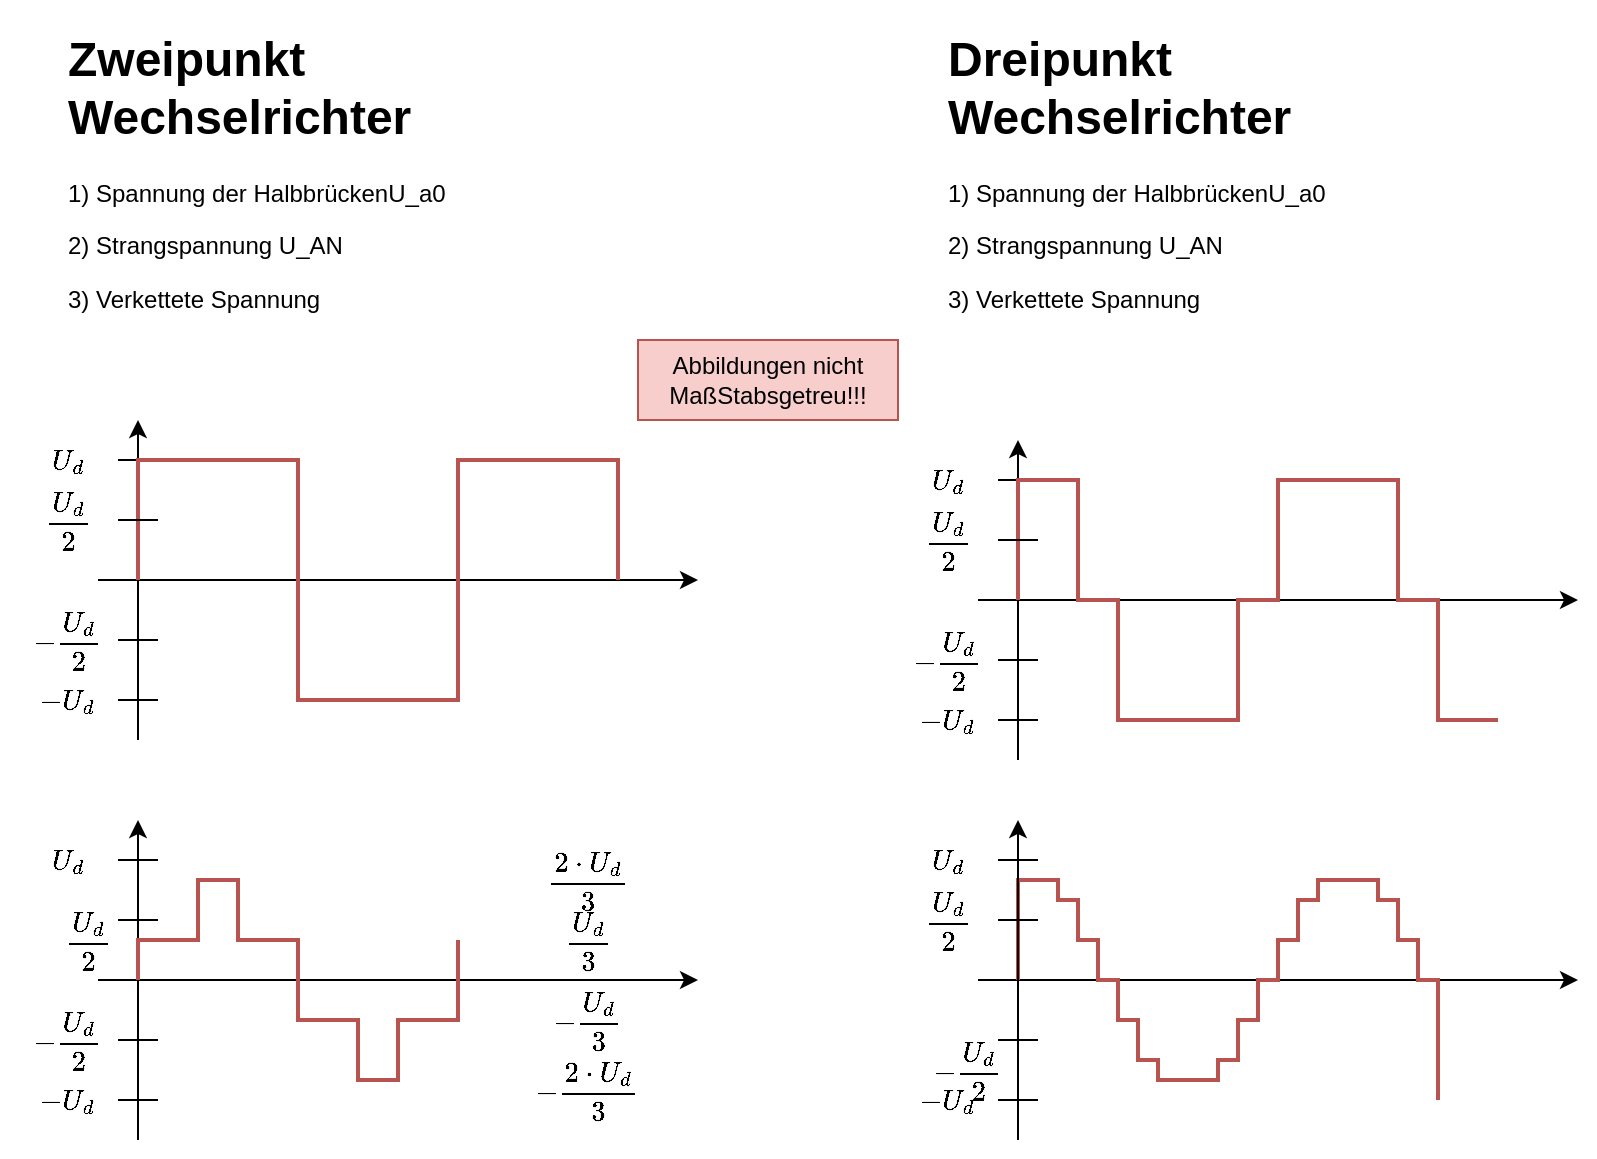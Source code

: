 <mxfile version="22.1.2" type="device">
  <diagram name="Seite-1" id="_KZq46WEIiSFuVHRx1rl">
    <mxGraphModel dx="717" dy="418" grid="1" gridSize="10" guides="1" tooltips="1" connect="1" arrows="1" fold="1" page="1" pageScale="1" pageWidth="827" pageHeight="1169" math="1" shadow="0">
      <root>
        <mxCell id="0" />
        <mxCell id="1" parent="0" />
        <mxCell id="a2_H5RpbEo5zHHFtTsIT-2" value="&lt;h1&gt;Zweipunkt Wechselrichter&lt;/h1&gt;&lt;p&gt;1) Spannung der HalbbrückenU_a0&lt;/p&gt;&lt;p&gt;2) Strangspannung U_AN&lt;/p&gt;&lt;p&gt;3) Verkettete Spannung&lt;/p&gt;&lt;p&gt;&lt;br&gt;&lt;/p&gt;" style="text;html=1;strokeColor=none;fillColor=none;spacing=5;spacingTop=-20;whiteSpace=wrap;overflow=hidden;rounded=0;" vertex="1" parent="1">
          <mxGeometry x="40" y="40" width="240" height="160" as="geometry" />
        </mxCell>
        <mxCell id="a2_H5RpbEo5zHHFtTsIT-3" value="&lt;h1&gt;Dreipunkt Wechselrichter&lt;/h1&gt;&lt;p style=&quot;border-color: var(--border-color);&quot;&gt;1) Spannung der HalbbrückenU_a0&lt;/p&gt;&lt;p style=&quot;border-color: var(--border-color);&quot;&gt;2) Strangspannung U_AN&lt;/p&gt;&lt;p style=&quot;border-color: var(--border-color);&quot;&gt;3) Verkettete Spannung&lt;/p&gt;&lt;p style=&quot;border-color: var(--border-color);&quot;&gt;&lt;br style=&quot;border-color: var(--border-color);&quot;&gt;&lt;/p&gt;" style="text;html=1;strokeColor=none;fillColor=none;spacing=5;spacingTop=-20;whiteSpace=wrap;overflow=hidden;rounded=0;" vertex="1" parent="1">
          <mxGeometry x="480" y="40" width="240" height="160" as="geometry" />
        </mxCell>
        <mxCell id="a2_H5RpbEo5zHHFtTsIT-4" value="" style="endArrow=classic;html=1;rounded=0;" edge="1" parent="1">
          <mxGeometry width="50" height="50" relative="1" as="geometry">
            <mxPoint x="80" y="400" as="sourcePoint" />
            <mxPoint x="80" y="240" as="targetPoint" />
          </mxGeometry>
        </mxCell>
        <mxCell id="a2_H5RpbEo5zHHFtTsIT-5" value="" style="endArrow=classic;html=1;rounded=0;" edge="1" parent="1">
          <mxGeometry width="50" height="50" relative="1" as="geometry">
            <mxPoint x="60" y="320" as="sourcePoint" />
            <mxPoint x="360" y="320" as="targetPoint" />
          </mxGeometry>
        </mxCell>
        <mxCell id="a2_H5RpbEo5zHHFtTsIT-6" value="" style="endArrow=none;html=1;rounded=0;" edge="1" parent="1">
          <mxGeometry width="50" height="50" relative="1" as="geometry">
            <mxPoint x="70" y="260" as="sourcePoint" />
            <mxPoint x="90" y="260" as="targetPoint" />
          </mxGeometry>
        </mxCell>
        <mxCell id="a2_H5RpbEo5zHHFtTsIT-8" value="" style="endArrow=none;html=1;rounded=0;fillColor=#f8cecc;strokeColor=#b85450;strokeWidth=2;" edge="1" parent="1">
          <mxGeometry width="50" height="50" relative="1" as="geometry">
            <mxPoint x="80" y="320" as="sourcePoint" />
            <mxPoint x="320" y="320" as="targetPoint" />
            <Array as="points">
              <mxPoint x="80" y="260" />
              <mxPoint x="160" y="260" />
              <mxPoint x="160" y="380" />
              <mxPoint x="240" y="380" />
              <mxPoint x="240" y="260" />
              <mxPoint x="320" y="260" />
            </Array>
          </mxGeometry>
        </mxCell>
        <mxCell id="a2_H5RpbEo5zHHFtTsIT-10" value="" style="endArrow=none;html=1;rounded=0;" edge="1" parent="1">
          <mxGeometry width="50" height="50" relative="1" as="geometry">
            <mxPoint x="70" y="380" as="sourcePoint" />
            <mxPoint x="90" y="380" as="targetPoint" />
          </mxGeometry>
        </mxCell>
        <mxCell id="a2_H5RpbEo5zHHFtTsIT-11" value="" style="endArrow=none;html=1;rounded=0;" edge="1" parent="1">
          <mxGeometry width="50" height="50" relative="1" as="geometry">
            <mxPoint x="70" y="350" as="sourcePoint" />
            <mxPoint x="90" y="350" as="targetPoint" />
          </mxGeometry>
        </mxCell>
        <mxCell id="a2_H5RpbEo5zHHFtTsIT-12" value="" style="endArrow=none;html=1;rounded=0;" edge="1" parent="1">
          <mxGeometry width="50" height="50" relative="1" as="geometry">
            <mxPoint x="70" y="290" as="sourcePoint" />
            <mxPoint x="90" y="290" as="targetPoint" />
          </mxGeometry>
        </mxCell>
        <mxCell id="a2_H5RpbEo5zHHFtTsIT-13" value="$$U_d$$" style="rounded=0;whiteSpace=wrap;html=1;fillColor=none;strokeColor=none;" vertex="1" parent="1">
          <mxGeometry x="30" y="250" width="30" height="20" as="geometry" />
        </mxCell>
        <mxCell id="a2_H5RpbEo5zHHFtTsIT-14" value="$$-U_d$$" style="rounded=0;whiteSpace=wrap;html=1;fillColor=none;strokeColor=none;" vertex="1" parent="1">
          <mxGeometry x="30" y="370" width="30" height="20" as="geometry" />
        </mxCell>
        <mxCell id="a2_H5RpbEo5zHHFtTsIT-15" value="$$\frac{U_d}{2}$$" style="rounded=0;whiteSpace=wrap;html=1;fillColor=none;strokeColor=none;" vertex="1" parent="1">
          <mxGeometry x="30" y="280" width="30" height="20" as="geometry" />
        </mxCell>
        <mxCell id="a2_H5RpbEo5zHHFtTsIT-16" value="$$-\frac{U_d}{2}$$" style="rounded=0;whiteSpace=wrap;html=1;fillColor=none;strokeColor=none;" vertex="1" parent="1">
          <mxGeometry x="30" y="340" width="30" height="20" as="geometry" />
        </mxCell>
        <mxCell id="a2_H5RpbEo5zHHFtTsIT-17" value="" style="endArrow=classic;html=1;rounded=0;" edge="1" parent="1">
          <mxGeometry width="50" height="50" relative="1" as="geometry">
            <mxPoint x="80" y="600" as="sourcePoint" />
            <mxPoint x="80" y="440" as="targetPoint" />
          </mxGeometry>
        </mxCell>
        <mxCell id="a2_H5RpbEo5zHHFtTsIT-18" value="" style="endArrow=classic;html=1;rounded=0;" edge="1" parent="1">
          <mxGeometry width="50" height="50" relative="1" as="geometry">
            <mxPoint x="60" y="520" as="sourcePoint" />
            <mxPoint x="360" y="520" as="targetPoint" />
          </mxGeometry>
        </mxCell>
        <mxCell id="a2_H5RpbEo5zHHFtTsIT-19" value="" style="endArrow=none;html=1;rounded=0;" edge="1" parent="1">
          <mxGeometry width="50" height="50" relative="1" as="geometry">
            <mxPoint x="70" y="460" as="sourcePoint" />
            <mxPoint x="90" y="460" as="targetPoint" />
          </mxGeometry>
        </mxCell>
        <mxCell id="a2_H5RpbEo5zHHFtTsIT-20" value="" style="endArrow=none;html=1;rounded=0;fillColor=#f8cecc;strokeColor=#b85450;strokeWidth=2;" edge="1" parent="1">
          <mxGeometry width="50" height="50" relative="1" as="geometry">
            <mxPoint x="80" y="520" as="sourcePoint" />
            <mxPoint x="240" y="500" as="targetPoint" />
            <Array as="points">
              <mxPoint x="80" y="500" />
              <mxPoint x="110" y="500" />
              <mxPoint x="110" y="470" />
              <mxPoint x="130" y="470" />
              <mxPoint x="130" y="500" />
              <mxPoint x="160" y="500" />
              <mxPoint x="160" y="540" />
              <mxPoint x="190" y="540" />
              <mxPoint x="190" y="570" />
              <mxPoint x="210" y="570" />
              <mxPoint x="210" y="540" />
              <mxPoint x="240" y="540" />
            </Array>
          </mxGeometry>
        </mxCell>
        <mxCell id="a2_H5RpbEo5zHHFtTsIT-21" value="" style="endArrow=none;html=1;rounded=0;" edge="1" parent="1">
          <mxGeometry width="50" height="50" relative="1" as="geometry">
            <mxPoint x="70" y="580" as="sourcePoint" />
            <mxPoint x="90" y="580" as="targetPoint" />
          </mxGeometry>
        </mxCell>
        <mxCell id="a2_H5RpbEo5zHHFtTsIT-22" value="" style="endArrow=none;html=1;rounded=0;" edge="1" parent="1">
          <mxGeometry width="50" height="50" relative="1" as="geometry">
            <mxPoint x="70" y="550" as="sourcePoint" />
            <mxPoint x="90" y="550" as="targetPoint" />
          </mxGeometry>
        </mxCell>
        <mxCell id="a2_H5RpbEo5zHHFtTsIT-23" value="" style="endArrow=none;html=1;rounded=0;" edge="1" parent="1">
          <mxGeometry width="50" height="50" relative="1" as="geometry">
            <mxPoint x="70" y="490" as="sourcePoint" />
            <mxPoint x="90" y="490" as="targetPoint" />
          </mxGeometry>
        </mxCell>
        <mxCell id="a2_H5RpbEo5zHHFtTsIT-24" value="$$U_d$$" style="rounded=0;whiteSpace=wrap;html=1;fillColor=none;strokeColor=none;" vertex="1" parent="1">
          <mxGeometry x="30" y="450" width="30" height="20" as="geometry" />
        </mxCell>
        <mxCell id="a2_H5RpbEo5zHHFtTsIT-25" value="$$-U_d$$" style="rounded=0;whiteSpace=wrap;html=1;fillColor=none;strokeColor=none;" vertex="1" parent="1">
          <mxGeometry x="30" y="570" width="30" height="20" as="geometry" />
        </mxCell>
        <mxCell id="a2_H5RpbEo5zHHFtTsIT-26" value="$$\frac{U_d}{3}$$" style="rounded=0;whiteSpace=wrap;html=1;fillColor=none;strokeColor=none;" vertex="1" parent="1">
          <mxGeometry x="290" y="490" width="30" height="20" as="geometry" />
        </mxCell>
        <mxCell id="a2_H5RpbEo5zHHFtTsIT-27" value="$$-\frac{U_d}{2}$$" style="rounded=0;whiteSpace=wrap;html=1;fillColor=none;strokeColor=none;" vertex="1" parent="1">
          <mxGeometry x="30" y="540" width="30" height="20" as="geometry" />
        </mxCell>
        <mxCell id="a2_H5RpbEo5zHHFtTsIT-28" value="$$\frac{U_d}{2}$$" style="rounded=0;whiteSpace=wrap;html=1;fillColor=none;strokeColor=none;" vertex="1" parent="1">
          <mxGeometry x="40" y="490" width="30" height="20" as="geometry" />
        </mxCell>
        <mxCell id="a2_H5RpbEo5zHHFtTsIT-29" value="$$\frac{2\cdot U_d}{3}$$" style="rounded=0;whiteSpace=wrap;html=1;fillColor=none;strokeColor=none;" vertex="1" parent="1">
          <mxGeometry x="290" y="460" width="30" height="20" as="geometry" />
        </mxCell>
        <mxCell id="a2_H5RpbEo5zHHFtTsIT-30" value="$$-\frac{U_d}{3}$$" style="rounded=0;whiteSpace=wrap;html=1;fillColor=none;strokeColor=none;" vertex="1" parent="1">
          <mxGeometry x="290" y="530" width="30" height="20" as="geometry" />
        </mxCell>
        <mxCell id="a2_H5RpbEo5zHHFtTsIT-31" value="$$-\frac{2\cdot U_d}{3}$$" style="rounded=0;whiteSpace=wrap;html=1;fillColor=none;strokeColor=none;" vertex="1" parent="1">
          <mxGeometry x="290" y="565" width="30" height="20" as="geometry" />
        </mxCell>
        <mxCell id="a2_H5RpbEo5zHHFtTsIT-32" value="" style="endArrow=classic;html=1;rounded=0;" edge="1" parent="1">
          <mxGeometry width="50" height="50" relative="1" as="geometry">
            <mxPoint x="520" y="410" as="sourcePoint" />
            <mxPoint x="520" y="250" as="targetPoint" />
          </mxGeometry>
        </mxCell>
        <mxCell id="a2_H5RpbEo5zHHFtTsIT-33" value="" style="endArrow=classic;html=1;rounded=0;" edge="1" parent="1">
          <mxGeometry width="50" height="50" relative="1" as="geometry">
            <mxPoint x="500" y="330" as="sourcePoint" />
            <mxPoint x="800" y="330" as="targetPoint" />
          </mxGeometry>
        </mxCell>
        <mxCell id="a2_H5RpbEo5zHHFtTsIT-34" value="" style="endArrow=none;html=1;rounded=0;" edge="1" parent="1">
          <mxGeometry width="50" height="50" relative="1" as="geometry">
            <mxPoint x="510" y="270" as="sourcePoint" />
            <mxPoint x="530" y="270" as="targetPoint" />
          </mxGeometry>
        </mxCell>
        <mxCell id="a2_H5RpbEo5zHHFtTsIT-35" value="" style="endArrow=none;html=1;rounded=0;fillColor=#f8cecc;strokeColor=#b85450;strokeWidth=2;" edge="1" parent="1">
          <mxGeometry width="50" height="50" relative="1" as="geometry">
            <mxPoint x="520" y="330" as="sourcePoint" />
            <mxPoint x="760" y="390" as="targetPoint" />
            <Array as="points">
              <mxPoint x="520" y="270" />
              <mxPoint x="550" y="270" />
              <mxPoint x="550" y="330" />
              <mxPoint x="570" y="330" />
              <mxPoint x="570" y="390" />
              <mxPoint x="630" y="390" />
              <mxPoint x="630" y="330" />
              <mxPoint x="650" y="330" />
              <mxPoint x="650" y="270" />
              <mxPoint x="710" y="270" />
              <mxPoint x="710" y="330" />
              <mxPoint x="730" y="330" />
              <mxPoint x="730" y="390" />
            </Array>
          </mxGeometry>
        </mxCell>
        <mxCell id="a2_H5RpbEo5zHHFtTsIT-36" value="" style="endArrow=none;html=1;rounded=0;" edge="1" parent="1">
          <mxGeometry width="50" height="50" relative="1" as="geometry">
            <mxPoint x="510" y="390" as="sourcePoint" />
            <mxPoint x="530" y="390" as="targetPoint" />
          </mxGeometry>
        </mxCell>
        <mxCell id="a2_H5RpbEo5zHHFtTsIT-37" value="" style="endArrow=none;html=1;rounded=0;" edge="1" parent="1">
          <mxGeometry width="50" height="50" relative="1" as="geometry">
            <mxPoint x="510" y="360" as="sourcePoint" />
            <mxPoint x="530" y="360" as="targetPoint" />
          </mxGeometry>
        </mxCell>
        <mxCell id="a2_H5RpbEo5zHHFtTsIT-38" value="" style="endArrow=none;html=1;rounded=0;" edge="1" parent="1">
          <mxGeometry width="50" height="50" relative="1" as="geometry">
            <mxPoint x="510" y="300" as="sourcePoint" />
            <mxPoint x="530" y="300" as="targetPoint" />
          </mxGeometry>
        </mxCell>
        <mxCell id="a2_H5RpbEo5zHHFtTsIT-39" value="$$U_d$$" style="rounded=0;whiteSpace=wrap;html=1;fillColor=none;strokeColor=none;" vertex="1" parent="1">
          <mxGeometry x="470" y="260" width="30" height="20" as="geometry" />
        </mxCell>
        <mxCell id="a2_H5RpbEo5zHHFtTsIT-40" value="$$-U_d$$" style="rounded=0;whiteSpace=wrap;html=1;fillColor=none;strokeColor=none;" vertex="1" parent="1">
          <mxGeometry x="470" y="380" width="30" height="20" as="geometry" />
        </mxCell>
        <mxCell id="a2_H5RpbEo5zHHFtTsIT-41" value="$$\frac{U_d}{2}$$" style="rounded=0;whiteSpace=wrap;html=1;fillColor=none;strokeColor=none;" vertex="1" parent="1">
          <mxGeometry x="470" y="290" width="30" height="20" as="geometry" />
        </mxCell>
        <mxCell id="a2_H5RpbEo5zHHFtTsIT-42" value="$$-\frac{U_d}{2}$$" style="rounded=0;whiteSpace=wrap;html=1;fillColor=none;strokeColor=none;" vertex="1" parent="1">
          <mxGeometry x="470" y="350" width="30" height="20" as="geometry" />
        </mxCell>
        <mxCell id="a2_H5RpbEo5zHHFtTsIT-44" value="" style="endArrow=classic;html=1;rounded=0;" edge="1" parent="1">
          <mxGeometry width="50" height="50" relative="1" as="geometry">
            <mxPoint x="500" y="520" as="sourcePoint" />
            <mxPoint x="800" y="520" as="targetPoint" />
          </mxGeometry>
        </mxCell>
        <mxCell id="a2_H5RpbEo5zHHFtTsIT-45" value="" style="endArrow=none;html=1;rounded=0;" edge="1" parent="1">
          <mxGeometry width="50" height="50" relative="1" as="geometry">
            <mxPoint x="510" y="460" as="sourcePoint" />
            <mxPoint x="530" y="460" as="targetPoint" />
          </mxGeometry>
        </mxCell>
        <mxCell id="a2_H5RpbEo5zHHFtTsIT-46" value="" style="endArrow=none;html=1;rounded=0;fillColor=#f8cecc;strokeColor=#b85450;strokeWidth=2;" edge="1" parent="1">
          <mxGeometry width="50" height="50" relative="1" as="geometry">
            <mxPoint x="520" y="520" as="sourcePoint" />
            <mxPoint x="730" y="580" as="targetPoint" />
            <Array as="points">
              <mxPoint x="520" y="470" />
              <mxPoint x="540" y="470" />
              <mxPoint x="540" y="480" />
              <mxPoint x="550" y="480" />
              <mxPoint x="550" y="500" />
              <mxPoint x="560" y="500" />
              <mxPoint x="560" y="520" />
              <mxPoint x="570" y="520" />
              <mxPoint x="570" y="540" />
              <mxPoint x="580" y="540" />
              <mxPoint x="580" y="560" />
              <mxPoint x="590" y="560" />
              <mxPoint x="590" y="570" />
              <mxPoint x="620" y="570" />
              <mxPoint x="620" y="560" />
              <mxPoint x="630" y="560" />
              <mxPoint x="630" y="540" />
              <mxPoint x="640" y="540" />
              <mxPoint x="640" y="520" />
              <mxPoint x="650" y="520" />
              <mxPoint x="650" y="500" />
              <mxPoint x="660" y="500" />
              <mxPoint x="660" y="480" />
              <mxPoint x="670" y="480" />
              <mxPoint x="670" y="470" />
              <mxPoint x="700" y="470" />
              <mxPoint x="700" y="480" />
              <mxPoint x="710" y="480" />
              <mxPoint x="710" y="500" />
              <mxPoint x="720" y="500" />
              <mxPoint x="720" y="520" />
              <mxPoint x="730" y="520" />
            </Array>
          </mxGeometry>
        </mxCell>
        <mxCell id="a2_H5RpbEo5zHHFtTsIT-47" value="" style="endArrow=none;html=1;rounded=0;" edge="1" parent="1">
          <mxGeometry width="50" height="50" relative="1" as="geometry">
            <mxPoint x="510" y="580" as="sourcePoint" />
            <mxPoint x="530" y="580" as="targetPoint" />
          </mxGeometry>
        </mxCell>
        <mxCell id="a2_H5RpbEo5zHHFtTsIT-48" value="" style="endArrow=none;html=1;rounded=0;" edge="1" parent="1">
          <mxGeometry width="50" height="50" relative="1" as="geometry">
            <mxPoint x="510" y="550" as="sourcePoint" />
            <mxPoint x="530" y="550" as="targetPoint" />
          </mxGeometry>
        </mxCell>
        <mxCell id="a2_H5RpbEo5zHHFtTsIT-49" value="" style="endArrow=none;html=1;rounded=0;" edge="1" parent="1">
          <mxGeometry width="50" height="50" relative="1" as="geometry">
            <mxPoint x="510" y="490" as="sourcePoint" />
            <mxPoint x="530" y="490" as="targetPoint" />
          </mxGeometry>
        </mxCell>
        <mxCell id="a2_H5RpbEo5zHHFtTsIT-50" value="$$U_d$$" style="rounded=0;whiteSpace=wrap;html=1;fillColor=none;strokeColor=none;" vertex="1" parent="1">
          <mxGeometry x="470" y="450" width="30" height="20" as="geometry" />
        </mxCell>
        <mxCell id="a2_H5RpbEo5zHHFtTsIT-51" value="$$-U_d$$" style="rounded=0;whiteSpace=wrap;html=1;fillColor=none;strokeColor=none;" vertex="1" parent="1">
          <mxGeometry x="470" y="570" width="30" height="20" as="geometry" />
        </mxCell>
        <mxCell id="a2_H5RpbEo5zHHFtTsIT-52" value="$$\frac{U_d}{2}$$" style="rounded=0;whiteSpace=wrap;html=1;fillColor=none;strokeColor=none;" vertex="1" parent="1">
          <mxGeometry x="470" y="480" width="30" height="20" as="geometry" />
        </mxCell>
        <mxCell id="a2_H5RpbEo5zHHFtTsIT-53" value="Abbildungen nicht MaßStabsgetreu!!!" style="rounded=0;whiteSpace=wrap;html=1;fillColor=#f8cecc;strokeColor=#b85450;" vertex="1" parent="1">
          <mxGeometry x="330" y="200" width="130" height="40" as="geometry" />
        </mxCell>
        <mxCell id="a2_H5RpbEo5zHHFtTsIT-55" value="$$-\frac{U_d}{2}$$" style="rounded=0;whiteSpace=wrap;html=1;fillColor=none;strokeColor=none;" vertex="1" parent="1">
          <mxGeometry x="480" y="555" width="30" height="20" as="geometry" />
        </mxCell>
        <mxCell id="a2_H5RpbEo5zHHFtTsIT-56" value="" style="endArrow=classic;html=1;rounded=0;" edge="1" parent="1">
          <mxGeometry width="50" height="50" relative="1" as="geometry">
            <mxPoint x="520" y="600" as="sourcePoint" />
            <mxPoint x="520" y="440" as="targetPoint" />
          </mxGeometry>
        </mxCell>
      </root>
    </mxGraphModel>
  </diagram>
</mxfile>
